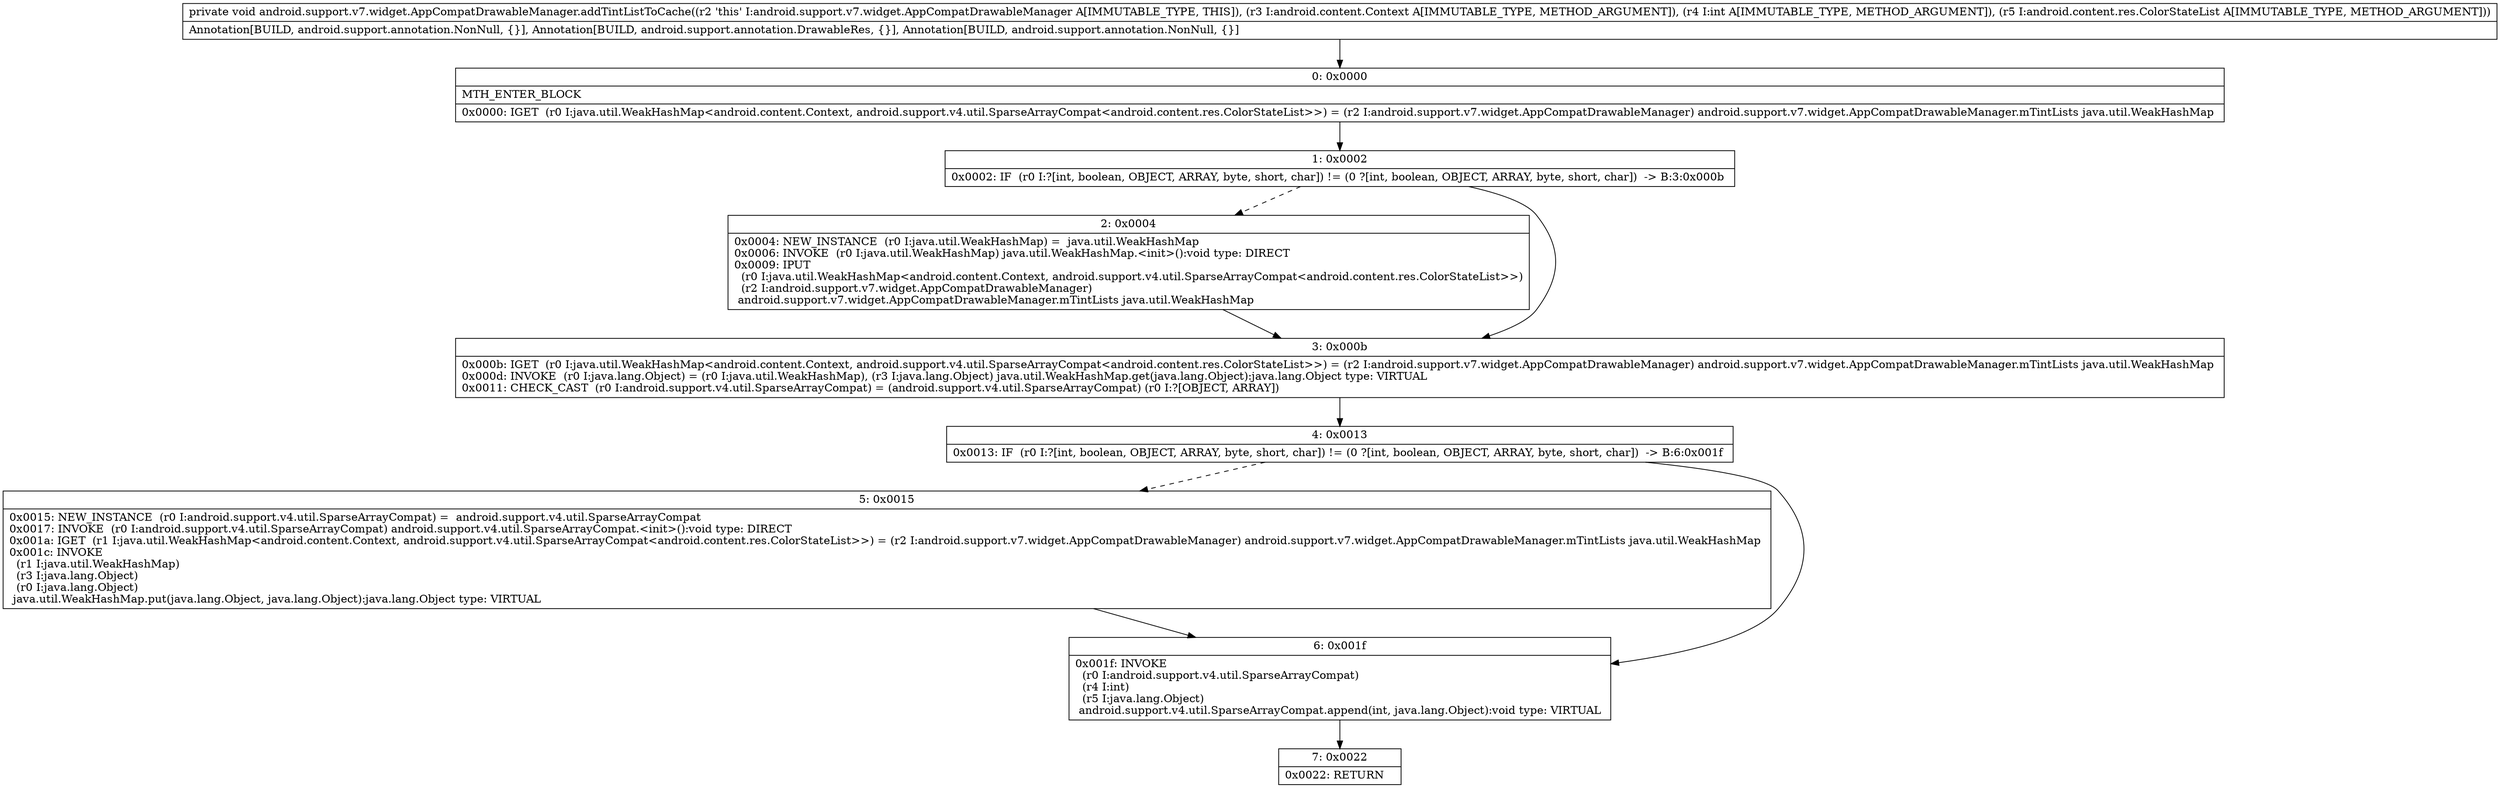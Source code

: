 digraph "CFG forandroid.support.v7.widget.AppCompatDrawableManager.addTintListToCache(Landroid\/content\/Context;ILandroid\/content\/res\/ColorStateList;)V" {
Node_0 [shape=record,label="{0\:\ 0x0000|MTH_ENTER_BLOCK\l|0x0000: IGET  (r0 I:java.util.WeakHashMap\<android.content.Context, android.support.v4.util.SparseArrayCompat\<android.content.res.ColorStateList\>\>) = (r2 I:android.support.v7.widget.AppCompatDrawableManager) android.support.v7.widget.AppCompatDrawableManager.mTintLists java.util.WeakHashMap \l}"];
Node_1 [shape=record,label="{1\:\ 0x0002|0x0002: IF  (r0 I:?[int, boolean, OBJECT, ARRAY, byte, short, char]) != (0 ?[int, boolean, OBJECT, ARRAY, byte, short, char])  \-\> B:3:0x000b \l}"];
Node_2 [shape=record,label="{2\:\ 0x0004|0x0004: NEW_INSTANCE  (r0 I:java.util.WeakHashMap) =  java.util.WeakHashMap \l0x0006: INVOKE  (r0 I:java.util.WeakHashMap) java.util.WeakHashMap.\<init\>():void type: DIRECT \l0x0009: IPUT  \l  (r0 I:java.util.WeakHashMap\<android.content.Context, android.support.v4.util.SparseArrayCompat\<android.content.res.ColorStateList\>\>)\l  (r2 I:android.support.v7.widget.AppCompatDrawableManager)\l android.support.v7.widget.AppCompatDrawableManager.mTintLists java.util.WeakHashMap \l}"];
Node_3 [shape=record,label="{3\:\ 0x000b|0x000b: IGET  (r0 I:java.util.WeakHashMap\<android.content.Context, android.support.v4.util.SparseArrayCompat\<android.content.res.ColorStateList\>\>) = (r2 I:android.support.v7.widget.AppCompatDrawableManager) android.support.v7.widget.AppCompatDrawableManager.mTintLists java.util.WeakHashMap \l0x000d: INVOKE  (r0 I:java.lang.Object) = (r0 I:java.util.WeakHashMap), (r3 I:java.lang.Object) java.util.WeakHashMap.get(java.lang.Object):java.lang.Object type: VIRTUAL \l0x0011: CHECK_CAST  (r0 I:android.support.v4.util.SparseArrayCompat) = (android.support.v4.util.SparseArrayCompat) (r0 I:?[OBJECT, ARRAY]) \l}"];
Node_4 [shape=record,label="{4\:\ 0x0013|0x0013: IF  (r0 I:?[int, boolean, OBJECT, ARRAY, byte, short, char]) != (0 ?[int, boolean, OBJECT, ARRAY, byte, short, char])  \-\> B:6:0x001f \l}"];
Node_5 [shape=record,label="{5\:\ 0x0015|0x0015: NEW_INSTANCE  (r0 I:android.support.v4.util.SparseArrayCompat) =  android.support.v4.util.SparseArrayCompat \l0x0017: INVOKE  (r0 I:android.support.v4.util.SparseArrayCompat) android.support.v4.util.SparseArrayCompat.\<init\>():void type: DIRECT \l0x001a: IGET  (r1 I:java.util.WeakHashMap\<android.content.Context, android.support.v4.util.SparseArrayCompat\<android.content.res.ColorStateList\>\>) = (r2 I:android.support.v7.widget.AppCompatDrawableManager) android.support.v7.widget.AppCompatDrawableManager.mTintLists java.util.WeakHashMap \l0x001c: INVOKE  \l  (r1 I:java.util.WeakHashMap)\l  (r3 I:java.lang.Object)\l  (r0 I:java.lang.Object)\l java.util.WeakHashMap.put(java.lang.Object, java.lang.Object):java.lang.Object type: VIRTUAL \l}"];
Node_6 [shape=record,label="{6\:\ 0x001f|0x001f: INVOKE  \l  (r0 I:android.support.v4.util.SparseArrayCompat)\l  (r4 I:int)\l  (r5 I:java.lang.Object)\l android.support.v4.util.SparseArrayCompat.append(int, java.lang.Object):void type: VIRTUAL \l}"];
Node_7 [shape=record,label="{7\:\ 0x0022|0x0022: RETURN   \l}"];
MethodNode[shape=record,label="{private void android.support.v7.widget.AppCompatDrawableManager.addTintListToCache((r2 'this' I:android.support.v7.widget.AppCompatDrawableManager A[IMMUTABLE_TYPE, THIS]), (r3 I:android.content.Context A[IMMUTABLE_TYPE, METHOD_ARGUMENT]), (r4 I:int A[IMMUTABLE_TYPE, METHOD_ARGUMENT]), (r5 I:android.content.res.ColorStateList A[IMMUTABLE_TYPE, METHOD_ARGUMENT]))  | Annotation[BUILD, android.support.annotation.NonNull, \{\}], Annotation[BUILD, android.support.annotation.DrawableRes, \{\}], Annotation[BUILD, android.support.annotation.NonNull, \{\}]\l}"];
MethodNode -> Node_0;
Node_0 -> Node_1;
Node_1 -> Node_2[style=dashed];
Node_1 -> Node_3;
Node_2 -> Node_3;
Node_3 -> Node_4;
Node_4 -> Node_5[style=dashed];
Node_4 -> Node_6;
Node_5 -> Node_6;
Node_6 -> Node_7;
}

